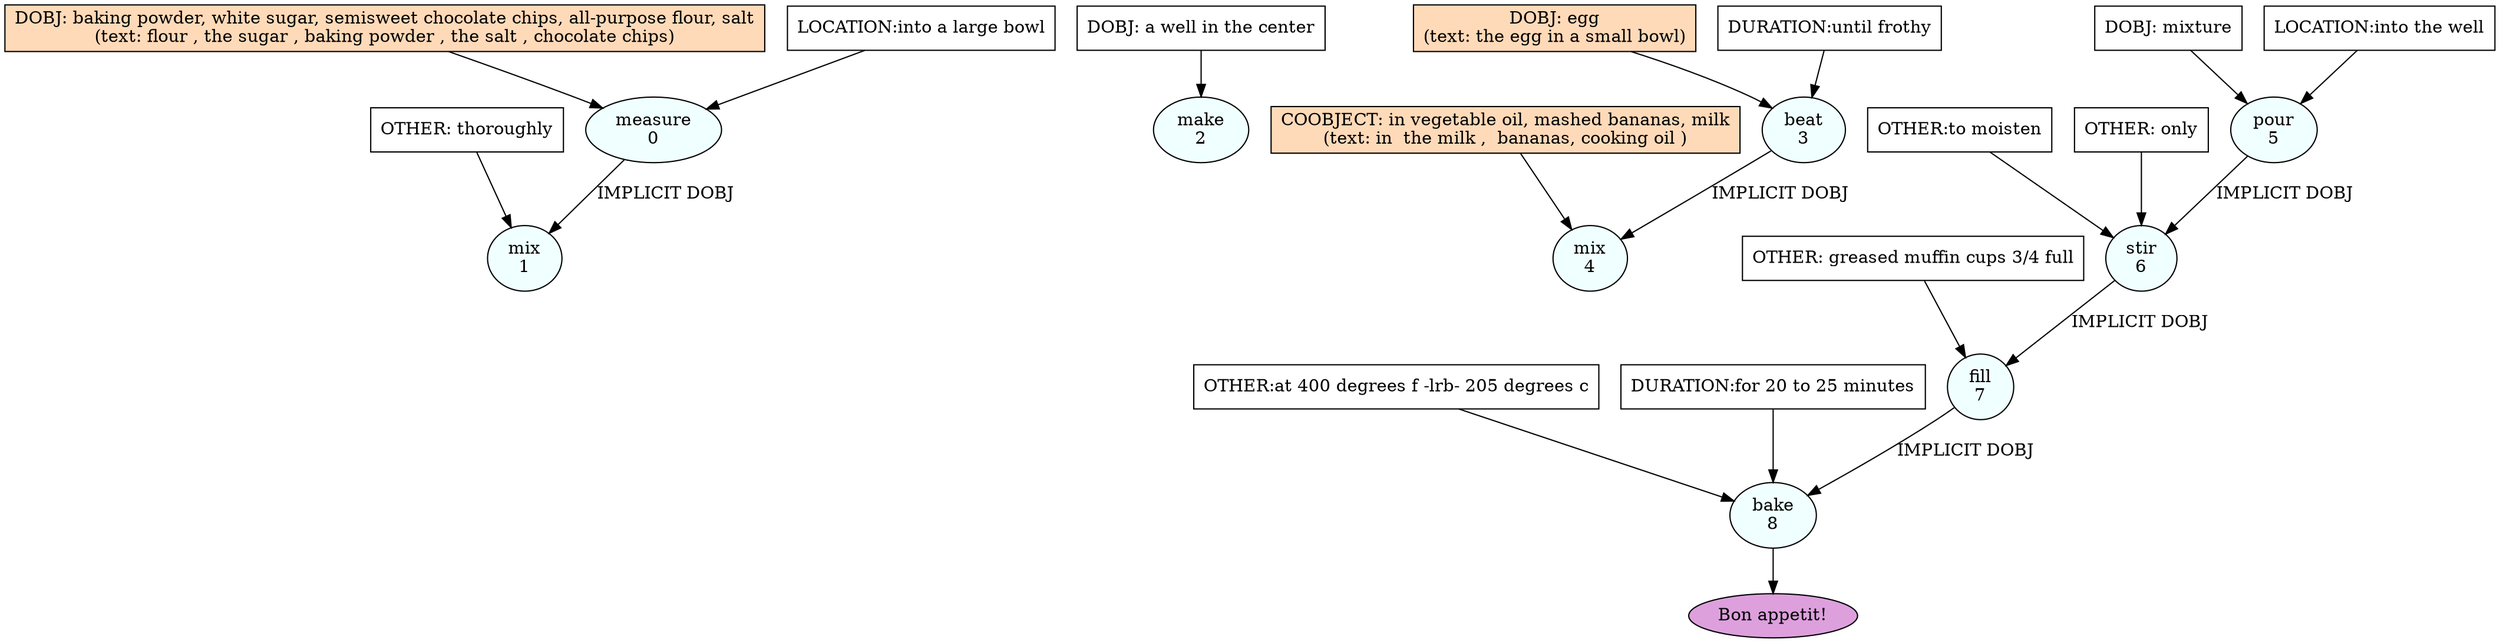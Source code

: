 digraph recipe {
E0[label="measure
0", shape=oval, style=filled, fillcolor=azure]
E1[label="mix
1", shape=oval, style=filled, fillcolor=azure]
E2[label="make
2", shape=oval, style=filled, fillcolor=azure]
E3[label="beat
3", shape=oval, style=filled, fillcolor=azure]
E4[label="mix
4", shape=oval, style=filled, fillcolor=azure]
E5[label="pour
5", shape=oval, style=filled, fillcolor=azure]
E6[label="stir
6", shape=oval, style=filled, fillcolor=azure]
E7[label="fill
7", shape=oval, style=filled, fillcolor=azure]
E8[label="bake
8", shape=oval, style=filled, fillcolor=azure]
D5[label="DOBJ: mixture", shape=box, style=filled, fillcolor=white]
D5 -> E5
P5_0[label="LOCATION:into the well", shape=box, style=filled, fillcolor=white]
P5_0 -> E5
D3[label="DOBJ: egg
(text: the egg in a small bowl)", shape=box, style=filled, fillcolor=peachpuff]
D3 -> E3
P3_0[label="DURATION:until frothy", shape=box, style=filled, fillcolor=white]
P3_0 -> E3
D0[label="DOBJ: baking powder, white sugar, semisweet chocolate chips, all-purpose flour, salt
(text: flour , the sugar , baking powder , the salt , chocolate chips)", shape=box, style=filled, fillcolor=peachpuff]
D0 -> E0
P0_0[label="LOCATION:into a large bowl", shape=box, style=filled, fillcolor=white]
P0_0 -> E0
D2[label="DOBJ: a well in the center", shape=box, style=filled, fillcolor=white]
D2 -> E2
E0 -> E1 [label="IMPLICIT DOBJ"]
O1_0_0[label="OTHER: thoroughly", shape=box, style=filled, fillcolor=white]
O1_0_0 -> E1
E3 -> E4 [label="IMPLICIT DOBJ"]
P4_0_ing[label="COOBJECT: in vegetable oil, mashed bananas, milk
(text: in  the milk ,  bananas, cooking oil )", shape=box, style=filled, fillcolor=peachpuff]
P4_0_ing -> E4
E5 -> E6 [label="IMPLICIT DOBJ"]
P6_0_0[label="OTHER:to moisten", shape=box, style=filled, fillcolor=white]
P6_0_0 -> E6
O6_0_0[label="OTHER: only", shape=box, style=filled, fillcolor=white]
O6_0_0 -> E6
E6 -> E7 [label="IMPLICIT DOBJ"]
O7_0_0[label="OTHER: greased muffin cups 3/4 full", shape=box, style=filled, fillcolor=white]
O7_0_0 -> E7
E7 -> E8 [label="IMPLICIT DOBJ"]
P8_0_0[label="OTHER:at 400 degrees f -lrb- 205 degrees c", shape=box, style=filled, fillcolor=white]
P8_0_0 -> E8
P8_1_0[label="DURATION:for 20 to 25 minutes", shape=box, style=filled, fillcolor=white]
P8_1_0 -> E8
EOR[label="Bon appetit!", shape=oval, style=filled, fillcolor=plum]
E8 -> EOR
}

